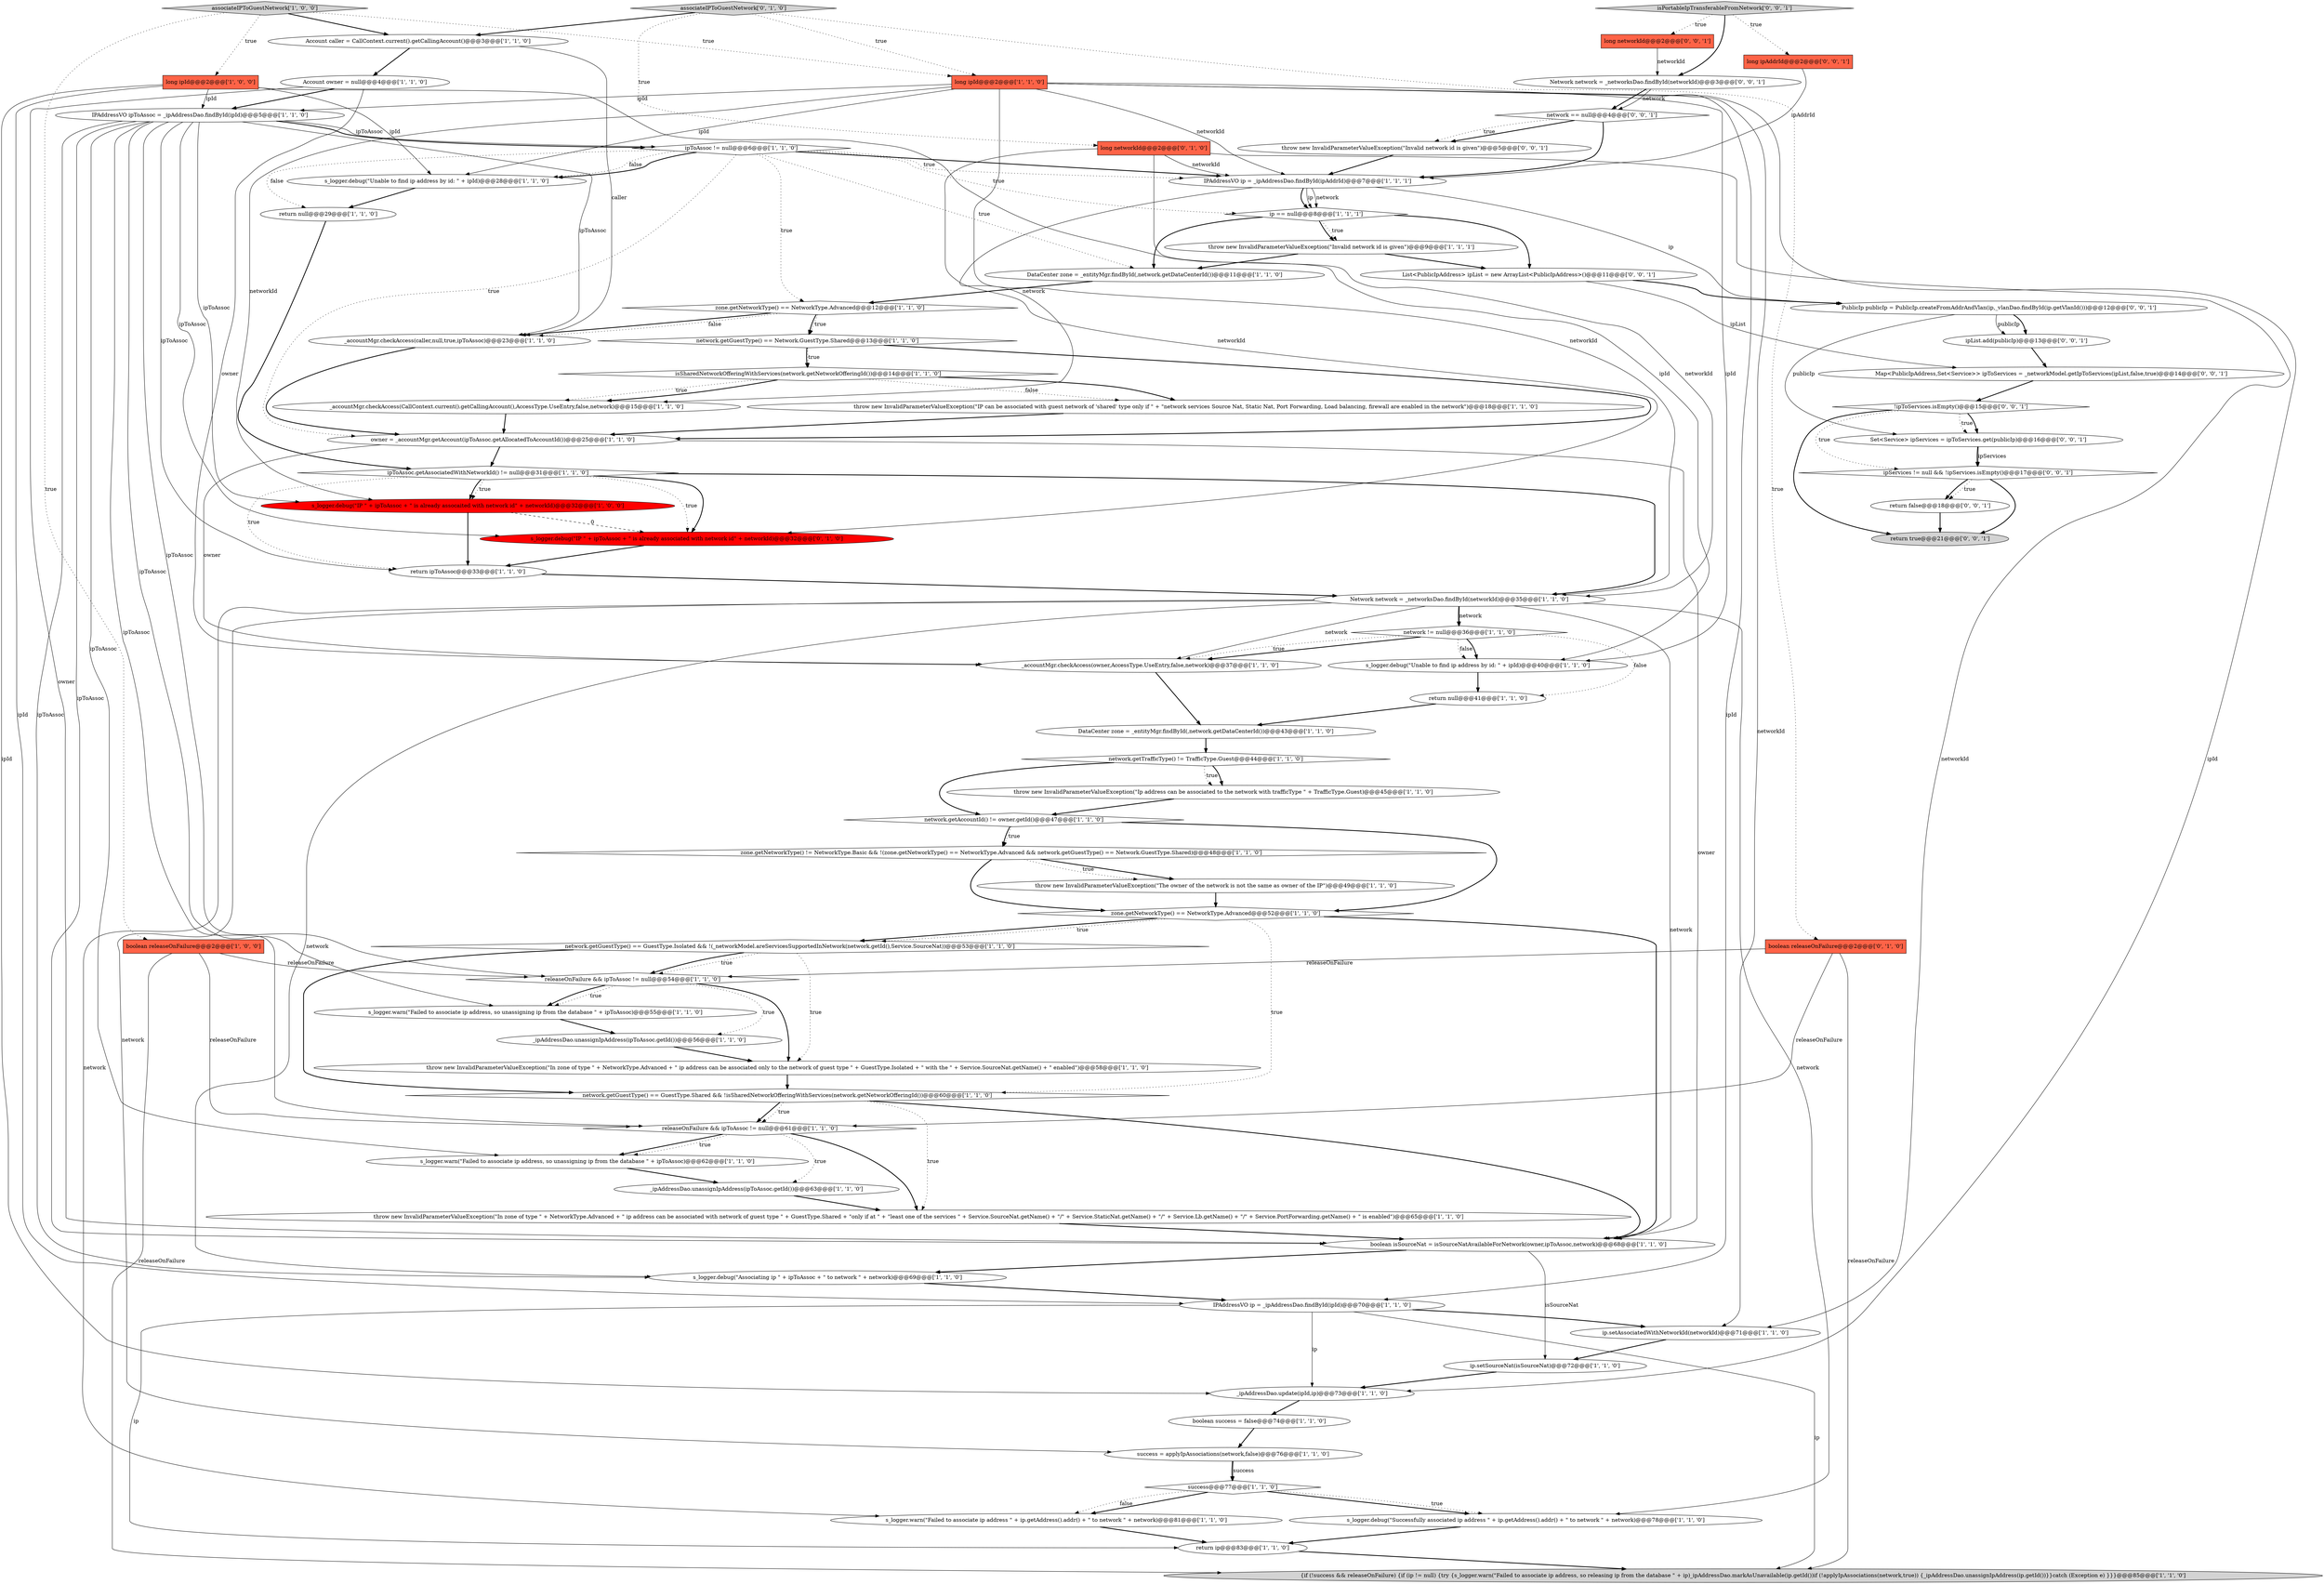 digraph {
57 [style = filled, label = "throw new InvalidParameterValueException(\"In zone of type \" + NetworkType.Advanced + \" ip address can be associated with network of guest type \" + GuestType.Shared + \"only if at \" + \"least one of the services \" + Service.SourceNat.getName() + \"/\" + Service.StaticNat.getName() + \"/\" + Service.Lb.getName() + \"/\" + Service.PortForwarding.getName() + \" is enabled\")@@@65@@@['1', '1', '0']", fillcolor = white, shape = ellipse image = "AAA0AAABBB1BBB"];
53 [style = filled, label = "long ipId@@@2@@@['1', '1', '0']", fillcolor = tomato, shape = box image = "AAA0AAABBB1BBB"];
11 [style = filled, label = "owner = _accountMgr.getAccount(ipToAssoc.getAllocatedToAccountId())@@@25@@@['1', '1', '0']", fillcolor = white, shape = ellipse image = "AAA0AAABBB1BBB"];
41 [style = filled, label = "boolean releaseOnFailure@@@2@@@['1', '0', '0']", fillcolor = tomato, shape = box image = "AAA0AAABBB1BBB"];
75 [style = filled, label = "isPortableIpTransferableFromNetwork['0', '0', '1']", fillcolor = lightgray, shape = diamond image = "AAA0AAABBB3BBB"];
27 [style = filled, label = "ipToAssoc.getAssociatedWithNetworkId() != null@@@31@@@['1', '1', '0']", fillcolor = white, shape = diamond image = "AAA0AAABBB1BBB"];
51 [style = filled, label = "success = applyIpAssociations(network,false)@@@76@@@['1', '1', '0']", fillcolor = white, shape = ellipse image = "AAA0AAABBB1BBB"];
5 [style = filled, label = "long ipId@@@2@@@['1', '0', '0']", fillcolor = tomato, shape = box image = "AAA0AAABBB1BBB"];
9 [style = filled, label = "IPAddressVO ipToAssoc = _ipAddressDao.findById(ipId)@@@5@@@['1', '1', '0']", fillcolor = white, shape = ellipse image = "AAA0AAABBB1BBB"];
58 [style = filled, label = "s_logger.warn(\"Failed to associate ip address, so unassigning ip from the database \" + ipToAssoc)@@@55@@@['1', '1', '0']", fillcolor = white, shape = ellipse image = "AAA0AAABBB1BBB"];
43 [style = filled, label = "throw new InvalidParameterValueException(\"Invalid network id is given\")@@@9@@@['1', '1', '1']", fillcolor = white, shape = ellipse image = "AAA0AAABBB1BBB"];
15 [style = filled, label = "return null@@@41@@@['1', '1', '0']", fillcolor = white, shape = ellipse image = "AAA0AAABBB1BBB"];
37 [style = filled, label = "ipToAssoc != null@@@6@@@['1', '1', '0']", fillcolor = white, shape = diamond image = "AAA0AAABBB1BBB"];
72 [style = filled, label = "ipServices != null && !ipServices.isEmpty()@@@17@@@['0', '0', '1']", fillcolor = white, shape = diamond image = "AAA0AAABBB3BBB"];
2 [style = filled, label = "throw new InvalidParameterValueException(\"Ip address can be associated to the network with trafficType \" + TrafficType.Guest)@@@45@@@['1', '1', '0']", fillcolor = white, shape = ellipse image = "AAA0AAABBB1BBB"];
34 [style = filled, label = "return null@@@29@@@['1', '1', '0']", fillcolor = white, shape = ellipse image = "AAA0AAABBB1BBB"];
50 [style = filled, label = "s_logger.warn(\"Failed to associate ip address, so unassigning ip from the database \" + ipToAssoc)@@@62@@@['1', '1', '0']", fillcolor = white, shape = ellipse image = "AAA0AAABBB1BBB"];
44 [style = filled, label = "s_logger.debug(\"Unable to find ip address by id: \" + ipId)@@@40@@@['1', '1', '0']", fillcolor = white, shape = ellipse image = "AAA0AAABBB1BBB"];
4 [style = filled, label = "s_logger.debug(\"IP \" + ipToAssoc + \" is already assocaited with network id\" + networkId)@@@32@@@['1', '0', '0']", fillcolor = red, shape = ellipse image = "AAA1AAABBB1BBB"];
28 [style = filled, label = "_ipAddressDao.unassignIpAddress(ipToAssoc.getId())@@@63@@@['1', '1', '0']", fillcolor = white, shape = ellipse image = "AAA0AAABBB1BBB"];
26 [style = filled, label = "ip.setAssociatedWithNetworkId(networkId)@@@71@@@['1', '1', '0']", fillcolor = white, shape = ellipse image = "AAA0AAABBB1BBB"];
52 [style = filled, label = "return ip@@@83@@@['1', '1', '0']", fillcolor = white, shape = ellipse image = "AAA0AAABBB1BBB"];
21 [style = filled, label = "associateIPToGuestNetwork['1', '0', '0']", fillcolor = lightgray, shape = diamond image = "AAA0AAABBB1BBB"];
67 [style = filled, label = "Network network = _networksDao.findById(networkId)@@@3@@@['0', '0', '1']", fillcolor = white, shape = ellipse image = "AAA0AAABBB3BBB"];
46 [style = filled, label = "success@@@77@@@['1', '1', '0']", fillcolor = white, shape = diamond image = "AAA0AAABBB1BBB"];
69 [style = filled, label = "throw new InvalidParameterValueException(\"Invalid network id is given\")@@@5@@@['0', '0', '1']", fillcolor = white, shape = ellipse image = "AAA0AAABBB3BBB"];
0 [style = filled, label = "Account owner = null@@@4@@@['1', '1', '0']", fillcolor = white, shape = ellipse image = "AAA0AAABBB1BBB"];
10 [style = filled, label = "DataCenter zone = _entityMgr.findById(,network.getDataCenterId())@@@11@@@['1', '1', '0']", fillcolor = white, shape = ellipse image = "AAA0AAABBB1BBB"];
20 [style = filled, label = "_accountMgr.checkAccess(caller,null,true,ipToAssoc)@@@23@@@['1', '1', '0']", fillcolor = white, shape = ellipse image = "AAA0AAABBB1BBB"];
48 [style = filled, label = "network.getGuestType() == Network.GuestType.Shared@@@13@@@['1', '1', '0']", fillcolor = white, shape = diamond image = "AAA0AAABBB1BBB"];
40 [style = filled, label = "IPAddressVO ip = _ipAddressDao.findById(ipId)@@@70@@@['1', '1', '0']", fillcolor = white, shape = ellipse image = "AAA0AAABBB1BBB"];
47 [style = filled, label = "throw new InvalidParameterValueException(\"In zone of type \" + NetworkType.Advanced + \" ip address can be associated only to the network of guest type \" + GuestType.Isolated + \" with the \" + Service.SourceNat.getName() + \" enabled\")@@@58@@@['1', '1', '0']", fillcolor = white, shape = ellipse image = "AAA0AAABBB1BBB"];
16 [style = filled, label = "ip == null@@@8@@@['1', '1', '1']", fillcolor = white, shape = diamond image = "AAA0AAABBB1BBB"];
45 [style = filled, label = "s_logger.debug(\"Associating ip \" + ipToAssoc + \" to network \" + network)@@@69@@@['1', '1', '0']", fillcolor = white, shape = ellipse image = "AAA0AAABBB1BBB"];
61 [style = filled, label = "long networkId@@@2@@@['0', '1', '0']", fillcolor = tomato, shape = box image = "AAA0AAABBB2BBB"];
64 [style = filled, label = "long networkId@@@2@@@['0', '0', '1']", fillcolor = tomato, shape = box image = "AAA0AAABBB3BBB"];
70 [style = filled, label = "Set<Service> ipServices = ipToServices.get(publicIp)@@@16@@@['0', '0', '1']", fillcolor = white, shape = ellipse image = "AAA0AAABBB3BBB"];
18 [style = filled, label = "releaseOnFailure && ipToAssoc != null@@@61@@@['1', '1', '0']", fillcolor = white, shape = diamond image = "AAA0AAABBB1BBB"];
8 [style = filled, label = "network.getGuestType() == GuestType.Shared && !isSharedNetworkOfferingWithServices(network.getNetworkOfferingId())@@@60@@@['1', '1', '0']", fillcolor = white, shape = diamond image = "AAA0AAABBB1BBB"];
24 [style = filled, label = "network.getGuestType() == GuestType.Isolated && !(_networkModel.areServicesSupportedInNetwork(network.getId(),Service.SourceNat))@@@53@@@['1', '1', '0']", fillcolor = white, shape = diamond image = "AAA0AAABBB1BBB"];
73 [style = filled, label = "List<PublicIpAddress> ipList = new ArrayList<PublicIpAddress>()@@@11@@@['0', '0', '1']", fillcolor = white, shape = ellipse image = "AAA0AAABBB3BBB"];
71 [style = filled, label = "PublicIp publicIp = PublicIp.createFromAddrAndVlan(ip,_vlanDao.findById(ip.getVlanId()))@@@12@@@['0', '0', '1']", fillcolor = white, shape = ellipse image = "AAA0AAABBB3BBB"];
14 [style = filled, label = "throw new InvalidParameterValueException(\"The owner of the network is not the same as owner of the IP\")@@@49@@@['1', '1', '0']", fillcolor = white, shape = ellipse image = "AAA0AAABBB1BBB"];
1 [style = filled, label = "IPAddressVO ip = _ipAddressDao.findById(ipAddrId)@@@7@@@['1', '1', '1']", fillcolor = white, shape = ellipse image = "AAA0AAABBB1BBB"];
19 [style = filled, label = "s_logger.debug(\"Unable to find ip address by id: \" + ipId)@@@28@@@['1', '1', '0']", fillcolor = white, shape = ellipse image = "AAA0AAABBB1BBB"];
22 [style = filled, label = "_ipAddressDao.update(ipId,ip)@@@73@@@['1', '1', '0']", fillcolor = white, shape = ellipse image = "AAA0AAABBB1BBB"];
6 [style = filled, label = "releaseOnFailure && ipToAssoc != null@@@54@@@['1', '1', '0']", fillcolor = white, shape = diamond image = "AAA0AAABBB1BBB"];
7 [style = filled, label = "_accountMgr.checkAccess(owner,AccessType.UseEntry,false,network)@@@37@@@['1', '1', '0']", fillcolor = white, shape = ellipse image = "AAA0AAABBB1BBB"];
62 [style = filled, label = "associateIPToGuestNetwork['0', '1', '0']", fillcolor = lightgray, shape = diamond image = "AAA0AAABBB2BBB"];
74 [style = filled, label = "long ipAddrId@@@2@@@['0', '0', '1']", fillcolor = tomato, shape = box image = "AAA0AAABBB3BBB"];
32 [style = filled, label = "s_logger.warn(\"Failed to associate ip address \" + ip.getAddress().addr() + \" to network \" + network)@@@81@@@['1', '1', '0']", fillcolor = white, shape = ellipse image = "AAA0AAABBB1BBB"];
12 [style = filled, label = "boolean isSourceNat = isSourceNatAvailableForNetwork(owner,ipToAssoc,network)@@@68@@@['1', '1', '0']", fillcolor = white, shape = ellipse image = "AAA0AAABBB1BBB"];
60 [style = filled, label = "boolean releaseOnFailure@@@2@@@['0', '1', '0']", fillcolor = tomato, shape = box image = "AAA0AAABBB2BBB"];
63 [style = filled, label = "network == null@@@4@@@['0', '0', '1']", fillcolor = white, shape = diamond image = "AAA0AAABBB3BBB"];
13 [style = filled, label = "{if (!success && releaseOnFailure) {if (ip != null) {try {s_logger.warn(\"Failed to associate ip address, so releasing ip from the database \" + ip)_ipAddressDao.markAsUnavailable(ip.getId())if (!applyIpAssociations(network,true)) {_ipAddressDao.unassignIpAddress(ip.getId())}}catch (Exception e) }}}@@@85@@@['1', '1', '0']", fillcolor = lightgray, shape = ellipse image = "AAA0AAABBB1BBB"];
77 [style = filled, label = "return true@@@21@@@['0', '0', '1']", fillcolor = lightgray, shape = ellipse image = "AAA0AAABBB3BBB"];
65 [style = filled, label = "ipList.add(publicIp)@@@13@@@['0', '0', '1']", fillcolor = white, shape = ellipse image = "AAA0AAABBB3BBB"];
36 [style = filled, label = "network.getAccountId() != owner.getId()@@@47@@@['1', '1', '0']", fillcolor = white, shape = diamond image = "AAA0AAABBB1BBB"];
68 [style = filled, label = "Map<PublicIpAddress,Set<Service>> ipToServices = _networkModel.getIpToServices(ipList,false,true)@@@14@@@['0', '0', '1']", fillcolor = white, shape = ellipse image = "AAA0AAABBB3BBB"];
29 [style = filled, label = "boolean success = false@@@74@@@['1', '1', '0']", fillcolor = white, shape = ellipse image = "AAA0AAABBB1BBB"];
39 [style = filled, label = "_ipAddressDao.unassignIpAddress(ipToAssoc.getId())@@@56@@@['1', '1', '0']", fillcolor = white, shape = ellipse image = "AAA0AAABBB1BBB"];
49 [style = filled, label = "return ipToAssoc@@@33@@@['1', '1', '0']", fillcolor = white, shape = ellipse image = "AAA0AAABBB1BBB"];
56 [style = filled, label = "network != null@@@36@@@['1', '1', '0']", fillcolor = white, shape = diamond image = "AAA0AAABBB1BBB"];
76 [style = filled, label = "return false@@@18@@@['0', '0', '1']", fillcolor = white, shape = ellipse image = "AAA0AAABBB3BBB"];
54 [style = filled, label = "isSharedNetworkOfferingWithServices(network.getNetworkOfferingId())@@@14@@@['1', '1', '0']", fillcolor = white, shape = diamond image = "AAA0AAABBB1BBB"];
35 [style = filled, label = "network.getTrafficType() != TrafficType.Guest@@@44@@@['1', '1', '0']", fillcolor = white, shape = diamond image = "AAA0AAABBB1BBB"];
23 [style = filled, label = "DataCenter zone = _entityMgr.findById(,network.getDataCenterId())@@@43@@@['1', '1', '0']", fillcolor = white, shape = ellipse image = "AAA0AAABBB1BBB"];
42 [style = filled, label = "ip.setSourceNat(isSourceNat)@@@72@@@['1', '1', '0']", fillcolor = white, shape = ellipse image = "AAA0AAABBB1BBB"];
31 [style = filled, label = "s_logger.debug(\"Successfully associated ip address \" + ip.getAddress().addr() + \" to network \" + network)@@@78@@@['1', '1', '0']", fillcolor = white, shape = ellipse image = "AAA0AAABBB1BBB"];
33 [style = filled, label = "throw new InvalidParameterValueException(\"IP can be associated with guest network of 'shared' type only if \" + \"network services Source Nat, Static Nat, Port Forwarding, Load balancing, firewall are enabled in the network\")@@@18@@@['1', '1', '0']", fillcolor = white, shape = ellipse image = "AAA0AAABBB1BBB"];
55 [style = filled, label = "Network network = _networksDao.findById(networkId)@@@35@@@['1', '1', '0']", fillcolor = white, shape = ellipse image = "AAA0AAABBB1BBB"];
3 [style = filled, label = "zone.getNetworkType() == NetworkType.Advanced@@@52@@@['1', '1', '0']", fillcolor = white, shape = diamond image = "AAA0AAABBB1BBB"];
66 [style = filled, label = "!ipToServices.isEmpty()@@@15@@@['0', '0', '1']", fillcolor = white, shape = diamond image = "AAA0AAABBB3BBB"];
25 [style = filled, label = "zone.getNetworkType() != NetworkType.Basic && !(zone.getNetworkType() == NetworkType.Advanced && network.getGuestType() == Network.GuestType.Shared)@@@48@@@['1', '1', '0']", fillcolor = white, shape = diamond image = "AAA0AAABBB1BBB"];
38 [style = filled, label = "_accountMgr.checkAccess(CallContext.current().getCallingAccount(),AccessType.UseEntry,false,network)@@@15@@@['1', '1', '0']", fillcolor = white, shape = ellipse image = "AAA0AAABBB1BBB"];
30 [style = filled, label = "Account caller = CallContext.current().getCallingAccount()@@@3@@@['1', '1', '0']", fillcolor = white, shape = ellipse image = "AAA0AAABBB1BBB"];
17 [style = filled, label = "zone.getNetworkType() == NetworkType.Advanced@@@12@@@['1', '1', '0']", fillcolor = white, shape = diamond image = "AAA0AAABBB1BBB"];
59 [style = filled, label = "s_logger.debug(\"IP \" + ipToAssoc + \" is already associated with network id\" + networkId)@@@32@@@['0', '1', '0']", fillcolor = red, shape = ellipse image = "AAA1AAABBB2BBB"];
53->40 [style = solid, label="ipId"];
14->3 [style = bold, label=""];
24->6 [style = dotted, label="true"];
55->56 [style = solid, label="network"];
59->49 [style = bold, label=""];
12->45 [style = bold, label=""];
41->6 [style = solid, label="releaseOnFailure"];
3->24 [style = bold, label=""];
32->52 [style = bold, label=""];
41->18 [style = solid, label="releaseOnFailure"];
9->6 [style = solid, label="ipToAssoc"];
55->31 [style = solid, label="network"];
6->39 [style = dotted, label="true"];
5->22 [style = solid, label="ipId"];
68->66 [style = bold, label=""];
44->15 [style = bold, label=""];
53->4 [style = solid, label="networkId"];
46->31 [style = bold, label=""];
10->17 [style = bold, label=""];
37->1 [style = dotted, label="true"];
54->38 [style = dotted, label="true"];
25->14 [style = bold, label=""];
27->49 [style = dotted, label="true"];
21->30 [style = bold, label=""];
52->13 [style = bold, label=""];
9->37 [style = bold, label=""];
56->15 [style = dotted, label="false"];
1->16 [style = solid, label="network"];
0->7 [style = solid, label="owner"];
55->12 [style = solid, label="network"];
48->54 [style = bold, label=""];
49->55 [style = bold, label=""];
33->11 [style = bold, label=""];
66->72 [style = dotted, label="true"];
40->13 [style = solid, label="ip"];
35->2 [style = dotted, label="true"];
9->50 [style = solid, label="ipToAssoc"];
53->1 [style = solid, label="networkId"];
40->22 [style = solid, label="ip"];
65->68 [style = bold, label=""];
36->25 [style = dotted, label="true"];
9->37 [style = solid, label="ipToAssoc"];
54->33 [style = bold, label=""];
2->36 [style = bold, label=""];
61->1 [style = solid, label="networkId"];
16->43 [style = bold, label=""];
73->71 [style = bold, label=""];
40->26 [style = bold, label=""];
39->47 [style = bold, label=""];
5->44 [style = solid, label="ipId"];
56->7 [style = bold, label=""];
54->38 [style = bold, label=""];
9->49 [style = solid, label="ipToAssoc"];
55->45 [style = solid, label="network"];
71->65 [style = bold, label=""];
66->70 [style = dotted, label="true"];
51->46 [style = solid, label="success"];
29->51 [style = bold, label=""];
9->18 [style = solid, label="ipToAssoc"];
48->54 [style = dotted, label="true"];
17->20 [style = bold, label=""];
21->5 [style = dotted, label="true"];
5->40 [style = solid, label="ipId"];
62->53 [style = dotted, label="true"];
37->34 [style = dotted, label="false"];
19->34 [style = bold, label=""];
26->42 [style = bold, label=""];
70->72 [style = solid, label="ipServices"];
16->43 [style = dotted, label="true"];
63->1 [style = bold, label=""];
74->1 [style = solid, label="ipAddrId"];
38->11 [style = bold, label=""];
8->18 [style = bold, label=""];
40->52 [style = solid, label="ip"];
62->30 [style = bold, label=""];
37->1 [style = bold, label=""];
72->77 [style = bold, label=""];
25->3 [style = bold, label=""];
46->31 [style = dotted, label="true"];
55->32 [style = solid, label="network"];
62->61 [style = dotted, label="true"];
63->69 [style = bold, label=""];
9->4 [style = solid, label="ipToAssoc"];
67->63 [style = solid, label="network"];
43->73 [style = bold, label=""];
50->28 [style = bold, label=""];
18->50 [style = bold, label=""];
23->35 [style = bold, label=""];
58->39 [style = bold, label=""];
36->25 [style = bold, label=""];
27->59 [style = bold, label=""];
57->12 [style = bold, label=""];
1->16 [style = bold, label=""];
7->23 [style = bold, label=""];
69->1 [style = bold, label=""];
5->9 [style = solid, label="ipId"];
8->18 [style = dotted, label="true"];
43->10 [style = bold, label=""];
55->51 [style = solid, label="network"];
16->73 [style = bold, label=""];
54->33 [style = dotted, label="false"];
4->59 [style = dashed, label="0"];
42->22 [style = bold, label=""];
24->8 [style = bold, label=""];
9->12 [style = solid, label="ipToAssoc"];
62->60 [style = dotted, label="true"];
8->57 [style = dotted, label="true"];
6->47 [style = bold, label=""];
61->26 [style = solid, label="networkId"];
53->55 [style = solid, label="networkId"];
66->70 [style = bold, label=""];
63->69 [style = dotted, label="true"];
72->76 [style = dotted, label="true"];
37->11 [style = dotted, label="true"];
5->19 [style = solid, label="ipId"];
31->52 [style = bold, label=""];
24->47 [style = dotted, label="true"];
60->13 [style = solid, label="releaseOnFailure"];
1->38 [style = solid, label="network"];
35->2 [style = bold, label=""];
22->29 [style = bold, label=""];
18->50 [style = dotted, label="true"];
9->20 [style = solid, label="ipToAssoc"];
3->12 [style = bold, label=""];
27->4 [style = dotted, label="true"];
3->24 [style = dotted, label="true"];
56->44 [style = dotted, label="false"];
21->41 [style = dotted, label="true"];
53->9 [style = solid, label="ipId"];
27->55 [style = bold, label=""];
67->63 [style = bold, label=""];
64->67 [style = solid, label="networkId"];
48->11 [style = bold, label=""];
21->53 [style = dotted, label="true"];
73->68 [style = solid, label="ipList"];
18->57 [style = bold, label=""];
53->22 [style = solid, label="ipId"];
41->13 [style = solid, label="releaseOnFailure"];
27->59 [style = dotted, label="true"];
53->44 [style = solid, label="ipId"];
1->71 [style = solid, label="ip"];
30->0 [style = bold, label=""];
70->72 [style = bold, label=""];
28->57 [style = bold, label=""];
9->45 [style = solid, label="ipToAssoc"];
34->27 [style = bold, label=""];
46->32 [style = bold, label=""];
8->12 [style = bold, label=""];
45->40 [style = bold, label=""];
75->67 [style = bold, label=""];
37->16 [style = dotted, label="true"];
20->11 [style = bold, label=""];
55->7 [style = solid, label="network"];
17->20 [style = dotted, label="false"];
66->77 [style = bold, label=""];
11->7 [style = solid, label="owner"];
15->23 [style = bold, label=""];
37->10 [style = dotted, label="true"];
0->9 [style = bold, label=""];
56->7 [style = dotted, label="true"];
11->12 [style = solid, label="owner"];
47->8 [style = bold, label=""];
6->58 [style = dotted, label="true"];
1->16 [style = solid, label="ip"];
16->10 [style = bold, label=""];
12->42 [style = solid, label="isSourceNat"];
76->77 [style = bold, label=""];
17->48 [style = dotted, label="true"];
61->55 [style = solid, label="networkId"];
25->14 [style = dotted, label="true"];
71->65 [style = solid, label="publicIp"];
53->19 [style = solid, label="ipId"];
51->46 [style = bold, label=""];
75->74 [style = dotted, label="true"];
55->56 [style = bold, label=""];
72->76 [style = bold, label=""];
75->64 [style = dotted, label="true"];
30->20 [style = solid, label="caller"];
9->59 [style = solid, label="ipToAssoc"];
37->17 [style = dotted, label="true"];
37->19 [style = dotted, label="false"];
27->4 [style = bold, label=""];
4->49 [style = bold, label=""];
18->28 [style = dotted, label="true"];
17->48 [style = bold, label=""];
46->32 [style = dotted, label="false"];
0->12 [style = solid, label="owner"];
71->70 [style = solid, label="publicIp"];
37->19 [style = bold, label=""];
35->36 [style = bold, label=""];
6->58 [style = bold, label=""];
9->58 [style = solid, label="ipToAssoc"];
24->6 [style = bold, label=""];
3->8 [style = dotted, label="true"];
53->26 [style = solid, label="networkId"];
60->6 [style = solid, label="releaseOnFailure"];
61->59 [style = solid, label="networkId"];
60->18 [style = solid, label="releaseOnFailure"];
56->44 [style = bold, label=""];
11->27 [style = bold, label=""];
36->3 [style = bold, label=""];
}
